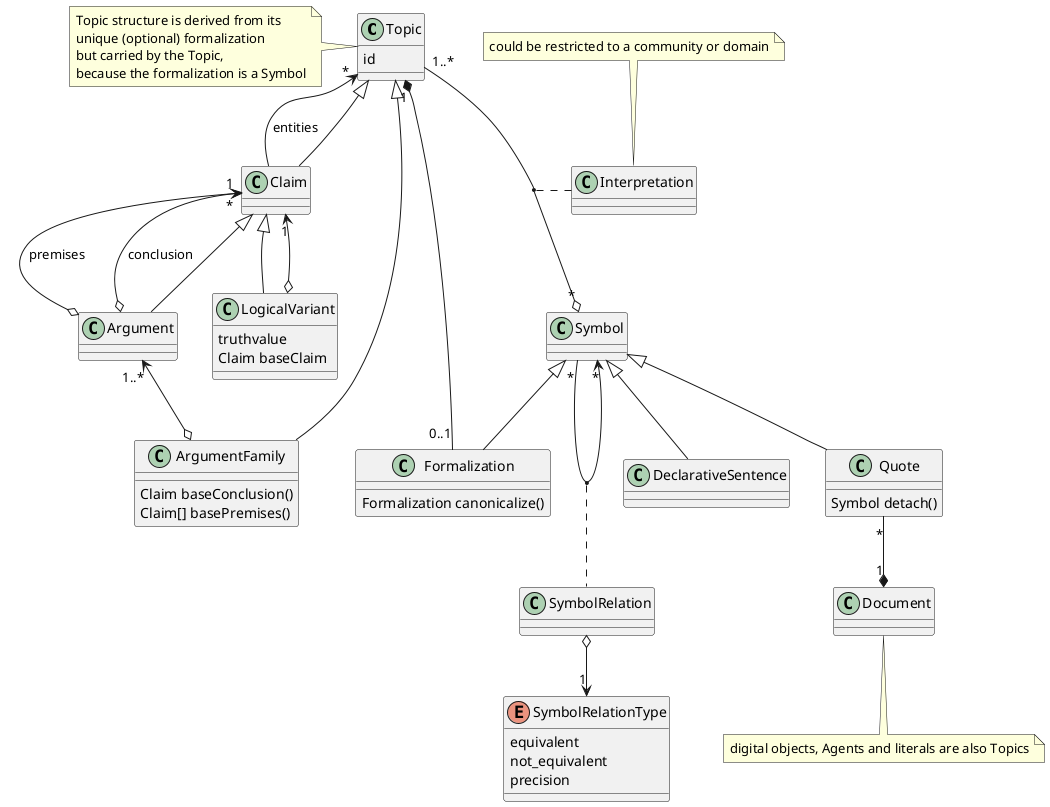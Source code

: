 @startuml

class Topic {
  id
}
note left: Topic structure is derived from its \nunique (optional) formalization\nbut carried by the Topic,\nbecause the formalization is a Symbol

Symbol <|-- DeclarativeSentence
Topic "1..*" --o "*" Symbol
(Topic , Symbol) . Interpretation
class Interpretation {}
note top: could be restricted to a community or domain

Symbol <|-- Formalization

class Formalization {
  Formalization canonicalize()
}

Topic "1" *-- "0..1" Formalization


Symbol <|-- Quote

Symbol "*" --> "*" Symbol
(Symbol , Symbol) . SymbolRelation

SymbolRelation o--> "1" SymbolRelationType

enum SymbolRelationType {
  equivalent
  not_equivalent
  precision
}


Quote "*" --* "1" Document

class Quote {
  Symbol detach()
}

class Document {

}
note bottom: digital objects, Agents and literals are also Topics


Topic <|-- Claim
Claim <|-- Argument

Topic "*" <-- Claim : entities
Argument o--> "*" Claim : premises
Argument o--> "1" Claim : conclusion

Claim <|-- LogicalVariant
Claim "1" <--o LogicalVariant

class LogicalVariant {
  truthvalue
  Claim baseClaim
}

class ArgumentFamily {
  Claim baseConclusion()
  Claim[] basePremises()
}

Argument "1..*" <--o ArgumentFamily
Topic <|-- ArgumentFamily

@enduml
